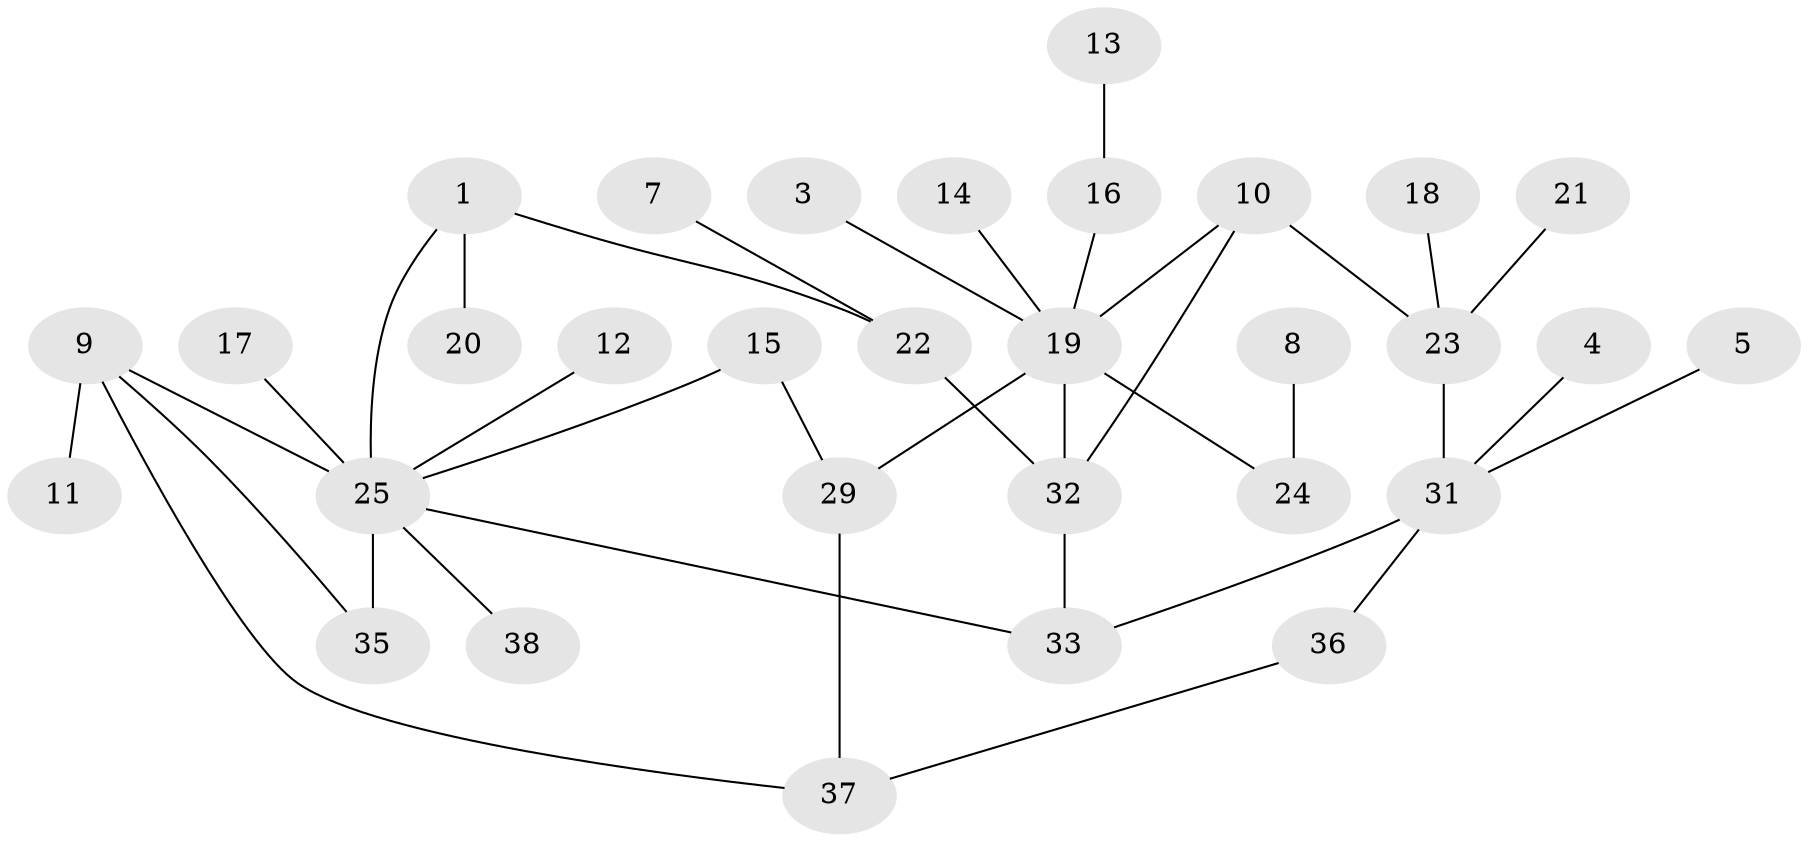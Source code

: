 // original degree distribution, {4: 0.09210526315789473, 3: 0.21052631578947367, 1: 0.3157894736842105, 2: 0.27631578947368424, 0: 0.06578947368421052, 7: 0.013157894736842105, 5: 0.013157894736842105, 6: 0.013157894736842105}
// Generated by graph-tools (version 1.1) at 2025/25/03/09/25 03:25:23]
// undirected, 31 vertices, 37 edges
graph export_dot {
graph [start="1"]
  node [color=gray90,style=filled];
  1;
  3;
  4;
  5;
  7;
  8;
  9;
  10;
  11;
  12;
  13;
  14;
  15;
  16;
  17;
  18;
  19;
  20;
  21;
  22;
  23;
  24;
  25;
  29;
  31;
  32;
  33;
  35;
  36;
  37;
  38;
  1 -- 20 [weight=1.0];
  1 -- 22 [weight=1.0];
  1 -- 25 [weight=1.0];
  3 -- 19 [weight=1.0];
  4 -- 31 [weight=1.0];
  5 -- 31 [weight=1.0];
  7 -- 22 [weight=1.0];
  8 -- 24 [weight=2.0];
  9 -- 11 [weight=1.0];
  9 -- 25 [weight=1.0];
  9 -- 35 [weight=1.0];
  9 -- 37 [weight=1.0];
  10 -- 19 [weight=1.0];
  10 -- 23 [weight=1.0];
  10 -- 32 [weight=1.0];
  12 -- 25 [weight=1.0];
  13 -- 16 [weight=1.0];
  14 -- 19 [weight=1.0];
  15 -- 25 [weight=1.0];
  15 -- 29 [weight=1.0];
  16 -- 19 [weight=2.0];
  17 -- 25 [weight=1.0];
  18 -- 23 [weight=1.0];
  19 -- 24 [weight=1.0];
  19 -- 29 [weight=1.0];
  19 -- 32 [weight=1.0];
  21 -- 23 [weight=1.0];
  22 -- 32 [weight=1.0];
  23 -- 31 [weight=1.0];
  25 -- 33 [weight=1.0];
  25 -- 35 [weight=3.0];
  25 -- 38 [weight=1.0];
  29 -- 37 [weight=1.0];
  31 -- 33 [weight=1.0];
  31 -- 36 [weight=1.0];
  32 -- 33 [weight=1.0];
  36 -- 37 [weight=1.0];
}
